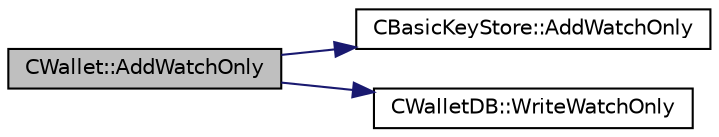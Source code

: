 digraph "CWallet::AddWatchOnly"
{
  edge [fontname="Helvetica",fontsize="10",labelfontname="Helvetica",labelfontsize="10"];
  node [fontname="Helvetica",fontsize="10",shape=record];
  rankdir="LR";
  Node96 [label="CWallet::AddWatchOnly",height=0.2,width=0.4,color="black", fillcolor="grey75", style="filled", fontcolor="black"];
  Node96 -> Node97 [color="midnightblue",fontsize="10",style="solid",fontname="Helvetica"];
  Node97 [label="CBasicKeyStore::AddWatchOnly",height=0.2,width=0.4,color="black", fillcolor="white", style="filled",URL="$db/db1/class_c_basic_key_store.html#a2417d0ae4e654c88cf47a1ba5f71b5a3",tooltip="Support for Watch-only addresses. "];
  Node96 -> Node98 [color="midnightblue",fontsize="10",style="solid",fontname="Helvetica"];
  Node98 [label="CWalletDB::WriteWatchOnly",height=0.2,width=0.4,color="black", fillcolor="white", style="filled",URL="$d4/d90/class_c_wallet_d_b.html#a05e5a277f66010d12071a5d72cb4dfb0"];
}
